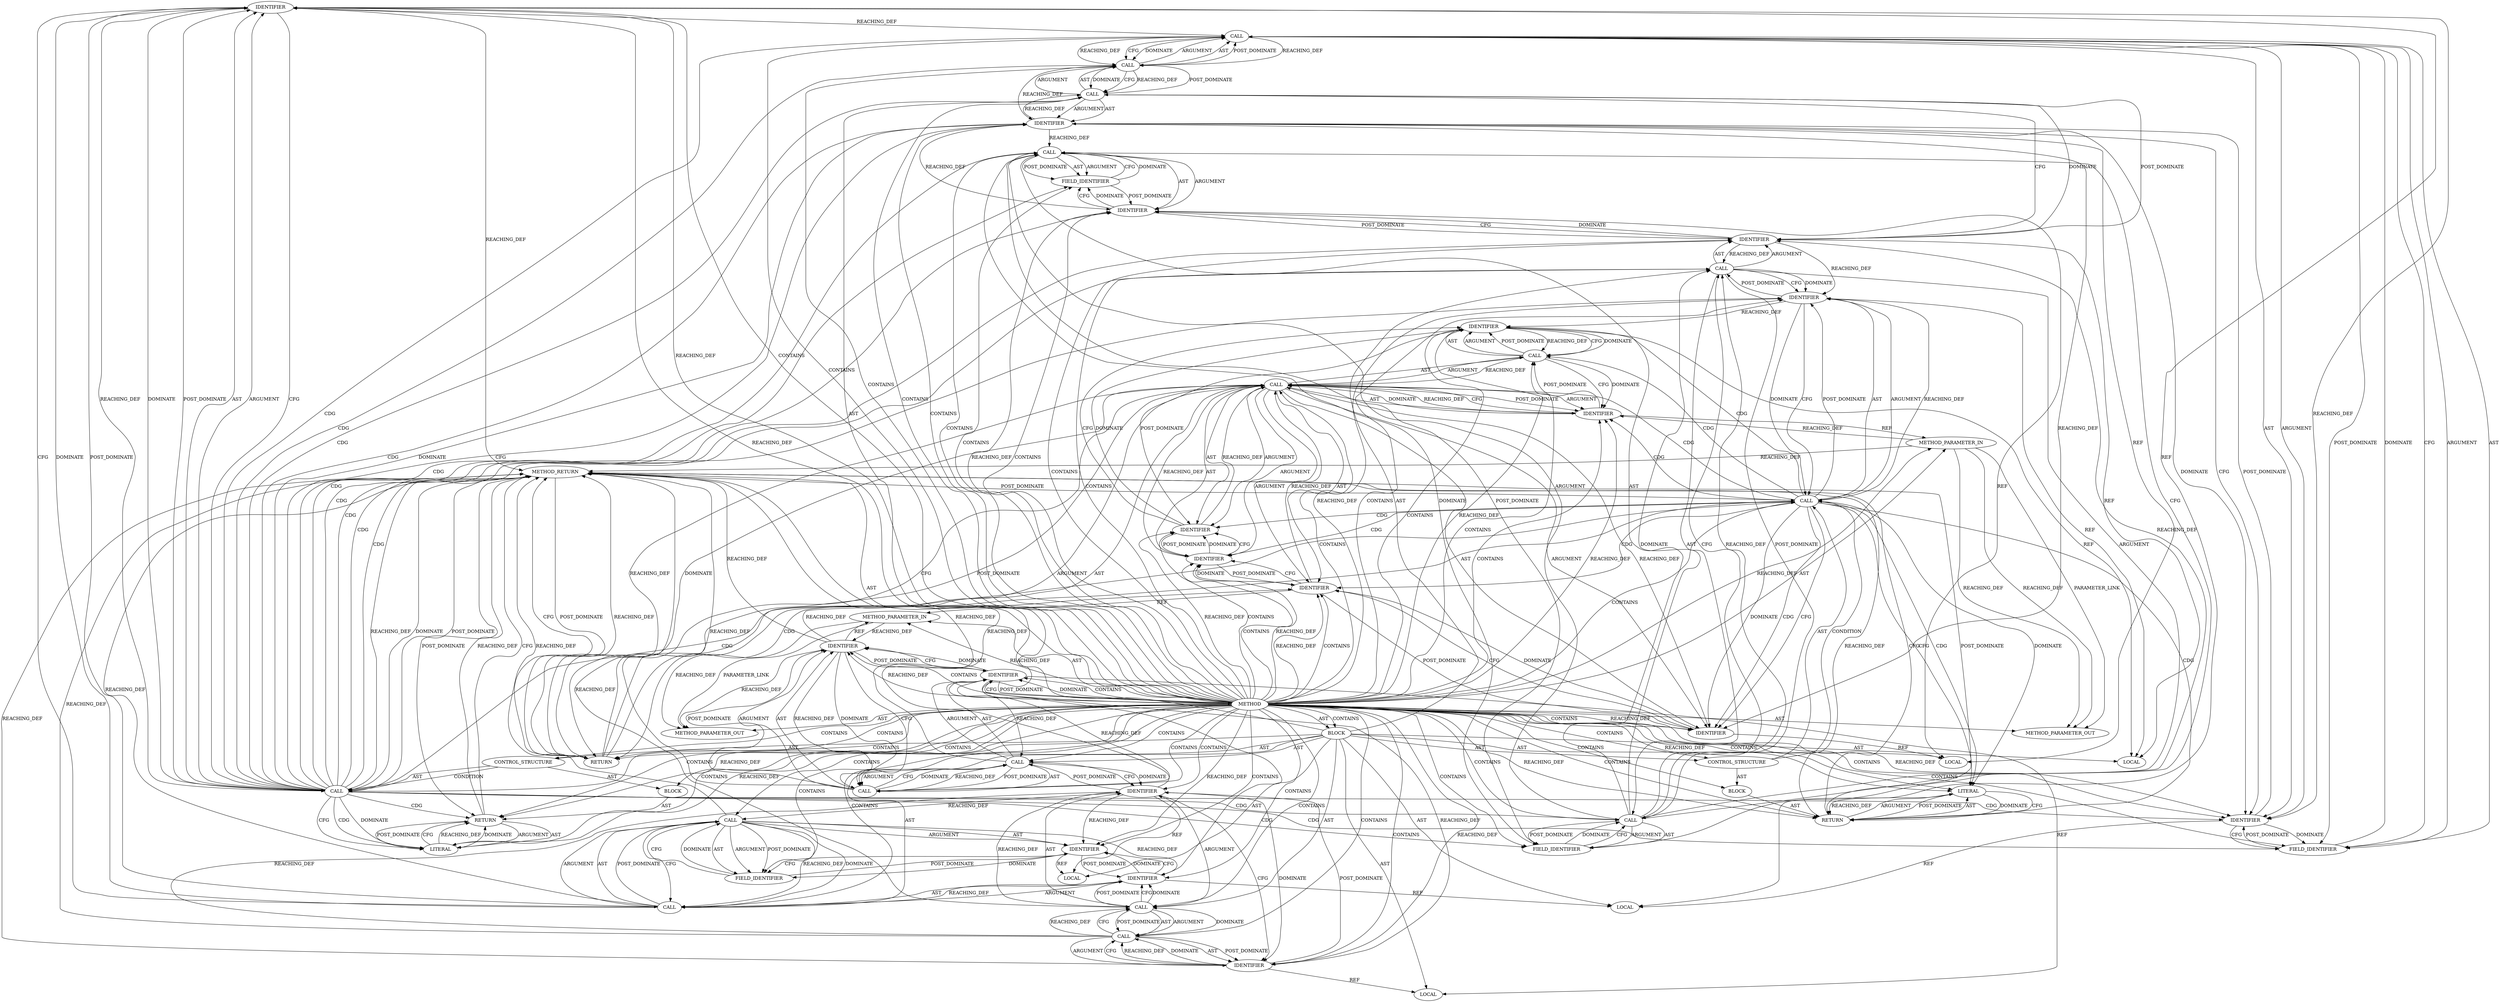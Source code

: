 digraph {
  13179 [label=LOCAL ORDER=5 CODE="struct tls_rec* rec" COLUMN_NUMBER=17 LINE_NUMBER=958 TYPE_FULL_NAME="tls_rec*" NAME="rec"]
  13213 [label=CALL ORDER=1 ARGUMENT_INDEX=-1 CODE="bpf_exec_tx_verdict(msg_pl, sk, true, TLS_RECORD_TYPE_DATA,
				   &copied, flags)" COLUMN_NUMBER=9 METHOD_FULL_NAME="bpf_exec_tx_verdict" LINE_NUMBER=970 TYPE_FULL_NAME="<empty>" DISPATCH_TYPE="STATIC_DISPATCH" SIGNATURE="" NAME="bpf_exec_tx_verdict"]
  13187 [label=CONTROL_STRUCTURE CONTROL_STRUCTURE_TYPE="IF" ORDER=9 PARSER_TYPE_NAME="CASTIfStatement" ARGUMENT_INDEX=-1 CODE="if (!rec)" COLUMN_NUMBER=2 LINE_NUMBER=962]
  13193 [label=CALL ORDER=10 ARGUMENT_INDEX=-1 CODE="msg_pl = &rec->msg_plaintext" COLUMN_NUMBER=2 METHOD_FULL_NAME="<operator>.assignment" LINE_NUMBER=965 TYPE_FULL_NAME="<empty>" DISPATCH_TYPE="STATIC_DISPATCH" SIGNATURE="" NAME="<operator>.assignment"]
  13169 [label=LOCAL ORDER=1 CODE="struct tls_context* tls_ctx" COLUMN_NUMBER=21 LINE_NUMBER=956 TYPE_FULL_NAME="tls_context*" NAME="tls_ctx"]
  13211 [label=LITERAL ORDER=1 ARGUMENT_INDEX=-1 CODE="0" COLUMN_NUMBER=10 LINE_NUMBER=968 TYPE_FULL_NAME="int"]
  13204 [label=FIELD_IDENTIFIER ORDER=2 ARGUMENT_INDEX=2 CODE="sg" COLUMN_NUMBER=11 LINE_NUMBER=966 CANONICAL_NAME="sg"]
  13219 [label=IDENTIFIER ORDER=1 ARGUMENT_INDEX=1 CODE="copied" COLUMN_NUMBER=9 LINE_NUMBER=971 TYPE_FULL_NAME="size_t" NAME="copied"]
  13166 [label=METHOD_PARAMETER_IN ORDER=1 CODE="struct sock *sk" IS_VARIADIC=false COLUMN_NUMBER=39 LINE_NUMBER=954 TYPE_FULL_NAME="sock*" EVALUATION_STRATEGY="BY_VALUE" INDEX=1 NAME="sk"]
  13209 [label=BLOCK ORDER=2 ARGUMENT_INDEX=-1 CODE="<empty>" COLUMN_NUMBER=3 LINE_NUMBER=968 TYPE_FULL_NAME="void"]
  13220 [label=IDENTIFIER ORDER=6 ARGUMENT_INDEX=6 CODE="flags" COLUMN_NUMBER=17 LINE_NUMBER=971 TYPE_FULL_NAME="int" NAME="flags"]
  13216 [label=IDENTIFIER ORDER=3 ARGUMENT_INDEX=3 CODE="true" COLUMN_NUMBER=41 LINE_NUMBER=970 TYPE_FULL_NAME="ANY" NAME="true"]
  13207 [label=CALL ORDER=1 ARGUMENT_INDEX=-1 CODE="!copied" COLUMN_NUMBER=6 METHOD_FULL_NAME="<operator>.logicalNot" LINE_NUMBER=967 TYPE_FULL_NAME="<empty>" DISPATCH_TYPE="STATIC_DISPATCH" SIGNATURE="" NAME="<operator>.logicalNot"]
  13205 [label=FIELD_IDENTIFIER ORDER=2 ARGUMENT_INDEX=2 CODE="size" COLUMN_NUMBER=11 LINE_NUMBER=966 CANONICAL_NAME="size"]
  13196 [label=CALL ORDER=1 ARGUMENT_INDEX=1 CODE="rec->msg_plaintext" COLUMN_NUMBER=12 METHOD_FULL_NAME="<operator>.indirectFieldAccess" LINE_NUMBER=965 TYPE_FULL_NAME="<empty>" DISPATCH_TYPE="STATIC_DISPATCH" SIGNATURE="" NAME="<operator>.indirectFieldAccess"]
  13182 [label=CALL ORDER=2 ARGUMENT_INDEX=2 CODE="ctx->open_rec" COLUMN_NUMBER=24 METHOD_FULL_NAME="<operator>.indirectFieldAccess" LINE_NUMBER=958 TYPE_FULL_NAME="<empty>" DISPATCH_TYPE="STATIC_DISPATCH" SIGNATURE="" NAME="<operator>.indirectFieldAccess"]
  21612 [label=METHOD_PARAMETER_OUT ORDER=2 CODE="int flags" IS_VARIADIC=false COLUMN_NUMBER=56 LINE_NUMBER=954 TYPE_FULL_NAME="int" EVALUATION_STRATEGY="BY_VALUE" INDEX=2 NAME="flags"]
  13174 [label=LOCAL ORDER=3 CODE="struct tls_sw_context_tx* ctx" COLUMN_NUMBER=27 LINE_NUMBER=957 TYPE_FULL_NAME="tls_sw_context_tx*" NAME="ctx"]
  13189 [label=IDENTIFIER ORDER=1 ARGUMENT_INDEX=1 CODE="rec" COLUMN_NUMBER=7 LINE_NUMBER=962 TYPE_FULL_NAME="tls_rec*" NAME="rec"]
  13199 [label=CALL ORDER=11 ARGUMENT_INDEX=-1 CODE="copied = msg_pl->sg.size" COLUMN_NUMBER=2 METHOD_FULL_NAME="<operator>.assignment" LINE_NUMBER=966 TYPE_FULL_NAME="<empty>" DISPATCH_TYPE="STATIC_DISPATCH" SIGNATURE="" NAME="<operator>.assignment"]
  13208 [label=IDENTIFIER ORDER=1 ARGUMENT_INDEX=1 CODE="copied" COLUMN_NUMBER=7 LINE_NUMBER=967 TYPE_FULL_NAME="size_t" NAME="copied"]
  13210 [label=RETURN ORDER=1 ARGUMENT_INDEX=1 CODE="return 0;" COLUMN_NUMBER=3 LINE_NUMBER=968]
  13191 [label=RETURN ORDER=1 ARGUMENT_INDEX=1 CODE="return 0;" COLUMN_NUMBER=3 LINE_NUMBER=963]
  13202 [label=CALL ORDER=1 ARGUMENT_INDEX=1 CODE="msg_pl->sg" COLUMN_NUMBER=11 METHOD_FULL_NAME="<operator>.indirectFieldAccess" LINE_NUMBER=966 TYPE_FULL_NAME="<empty>" DISPATCH_TYPE="STATIC_DISPATCH" SIGNATURE="" NAME="<operator>.indirectFieldAccess"]
  13218 [label=CALL ORDER=5 ARGUMENT_INDEX=5 CODE="&copied" COLUMN_NUMBER=8 METHOD_FULL_NAME="<operator>.addressOf" LINE_NUMBER=971 TYPE_FULL_NAME="<empty>" DISPATCH_TYPE="STATIC_DISPATCH" SIGNATURE="" NAME="<operator>.addressOf"]
  13212 [label=RETURN ORDER=13 ARGUMENT_INDEX=-1 CODE="return bpf_exec_tx_verdict(msg_pl, sk, true, TLS_RECORD_TYPE_DATA,
				   &copied, flags);" COLUMN_NUMBER=2 LINE_NUMBER=970]
  13195 [label=CALL ORDER=2 ARGUMENT_INDEX=2 CODE="&rec->msg_plaintext" COLUMN_NUMBER=11 METHOD_FULL_NAME="<operator>.addressOf" LINE_NUMBER=965 TYPE_FULL_NAME="<empty>" DISPATCH_TYPE="STATIC_DISPATCH" SIGNATURE="" NAME="<operator>.addressOf"]
  13170 [label=CALL ORDER=2 ARGUMENT_INDEX=-1 CODE="*tls_ctx = tls_get_ctx(sk)" COLUMN_NUMBER=21 METHOD_FULL_NAME="<operator>.assignment" LINE_NUMBER=956 TYPE_FULL_NAME="<empty>" DISPATCH_TYPE="STATIC_DISPATCH" SIGNATURE="" NAME="<operator>.assignment"]
  21611 [label=METHOD_PARAMETER_OUT ORDER=1 CODE="struct sock *sk" IS_VARIADIC=false COLUMN_NUMBER=39 LINE_NUMBER=954 TYPE_FULL_NAME="sock*" EVALUATION_STRATEGY="BY_VALUE" INDEX=1 NAME="sk"]
  13183 [label=IDENTIFIER ORDER=1 ARGUMENT_INDEX=1 CODE="ctx" COLUMN_NUMBER=24 LINE_NUMBER=958 TYPE_FULL_NAME="tls_sw_context_tx*" NAME="ctx"]
  13190 [label=BLOCK ORDER=2 ARGUMENT_INDEX=-1 CODE="<empty>" COLUMN_NUMBER=3 LINE_NUMBER=963 TYPE_FULL_NAME="void"]
  13192 [label=LITERAL ORDER=1 ARGUMENT_INDEX=-1 CODE="0" COLUMN_NUMBER=10 LINE_NUMBER=963 TYPE_FULL_NAME="int"]
  13201 [label=CALL ORDER=2 ARGUMENT_INDEX=2 CODE="msg_pl->sg.size" COLUMN_NUMBER=11 METHOD_FULL_NAME="<operator>.fieldAccess" LINE_NUMBER=966 TYPE_FULL_NAME="<empty>" DISPATCH_TYPE="STATIC_DISPATCH" SIGNATURE="" NAME="<operator>.fieldAccess"]
  13168 [label=BLOCK ORDER=3 ARGUMENT_INDEX=-1 CODE="{
	struct tls_context *tls_ctx = tls_get_ctx(sk);
	struct tls_sw_context_tx *ctx = tls_sw_ctx_tx(tls_ctx);
	struct tls_rec *rec = ctx->open_rec;
	struct sk_msg *msg_pl;
	size_t copied;

	if (!rec)
		return 0;

	msg_pl = &rec->msg_plaintext;
	copied = msg_pl->sg.size;
	if (!copied)
		return 0;

	return bpf_exec_tx_verdict(msg_pl, sk, true, TLS_RECORD_TYPE_DATA,
				   &copied, flags);
}" COLUMN_NUMBER=1 LINE_NUMBER=955 TYPE_FULL_NAME="void"]
  13176 [label=IDENTIFIER ORDER=1 ARGUMENT_INDEX=1 CODE="ctx" COLUMN_NUMBER=28 LINE_NUMBER=957 TYPE_FULL_NAME="tls_sw_context_tx*" NAME="ctx"]
  13200 [label=IDENTIFIER ORDER=1 ARGUMENT_INDEX=1 CODE="copied" COLUMN_NUMBER=2 LINE_NUMBER=966 TYPE_FULL_NAME="size_t" NAME="copied"]
  13172 [label=CALL ORDER=2 ARGUMENT_INDEX=2 CODE="tls_get_ctx(sk)" COLUMN_NUMBER=32 METHOD_FULL_NAME="tls_get_ctx" LINE_NUMBER=956 TYPE_FULL_NAME="<empty>" DISPATCH_TYPE="STATIC_DISPATCH" SIGNATURE="" NAME="tls_get_ctx"]
  13206 [label=CONTROL_STRUCTURE CONTROL_STRUCTURE_TYPE="IF" ORDER=12 PARSER_TYPE_NAME="CASTIfStatement" ARGUMENT_INDEX=-1 CODE="if (!copied)" COLUMN_NUMBER=2 LINE_NUMBER=967]
  13221 [label=METHOD_RETURN ORDER=4 CODE="RET" COLUMN_NUMBER=1 LINE_NUMBER=954 TYPE_FULL_NAME="int" EVALUATION_STRATEGY="BY_VALUE"]
  13215 [label=IDENTIFIER ORDER=2 ARGUMENT_INDEX=2 CODE="sk" COLUMN_NUMBER=37 LINE_NUMBER=970 TYPE_FULL_NAME="sock*" NAME="sk"]
  13167 [label=METHOD_PARAMETER_IN ORDER=2 CODE="int flags" IS_VARIADIC=false COLUMN_NUMBER=56 LINE_NUMBER=954 TYPE_FULL_NAME="int" EVALUATION_STRATEGY="BY_VALUE" INDEX=2 NAME="flags"]
  13184 [label=FIELD_IDENTIFIER ORDER=2 ARGUMENT_INDEX=2 CODE="open_rec" COLUMN_NUMBER=24 LINE_NUMBER=958 CANONICAL_NAME="open_rec"]
  13175 [label=CALL ORDER=4 ARGUMENT_INDEX=-1 CODE="*ctx = tls_sw_ctx_tx(tls_ctx)" COLUMN_NUMBER=27 METHOD_FULL_NAME="<operator>.assignment" LINE_NUMBER=957 TYPE_FULL_NAME="<empty>" DISPATCH_TYPE="STATIC_DISPATCH" SIGNATURE="" NAME="<operator>.assignment"]
  13178 [label=IDENTIFIER ORDER=1 ARGUMENT_INDEX=1 CODE="tls_ctx" COLUMN_NUMBER=48 LINE_NUMBER=957 TYPE_FULL_NAME="tls_context*" NAME="tls_ctx"]
  13177 [label=CALL ORDER=2 ARGUMENT_INDEX=2 CODE="tls_sw_ctx_tx(tls_ctx)" COLUMN_NUMBER=34 METHOD_FULL_NAME="tls_sw_ctx_tx" LINE_NUMBER=957 TYPE_FULL_NAME="<empty>" DISPATCH_TYPE="STATIC_DISPATCH" SIGNATURE="" NAME="tls_sw_ctx_tx"]
  13186 [label=LOCAL ORDER=8 CODE="size_t copied" COLUMN_NUMBER=9 LINE_NUMBER=960 TYPE_FULL_NAME="size_t" NAME="copied"]
  13198 [label=FIELD_IDENTIFIER ORDER=2 ARGUMENT_INDEX=2 CODE="msg_plaintext" COLUMN_NUMBER=12 LINE_NUMBER=965 CANONICAL_NAME="msg_plaintext"]
  13214 [label=IDENTIFIER ORDER=1 ARGUMENT_INDEX=1 CODE="msg_pl" COLUMN_NUMBER=29 LINE_NUMBER=970 TYPE_FULL_NAME="sk_msg*" NAME="msg_pl"]
  13203 [label=IDENTIFIER ORDER=1 ARGUMENT_INDEX=1 CODE="msg_pl" COLUMN_NUMBER=11 LINE_NUMBER=966 TYPE_FULL_NAME="sk_msg*" NAME="msg_pl"]
  13185 [label=LOCAL ORDER=7 CODE="struct sk_msg* msg_pl" COLUMN_NUMBER=16 LINE_NUMBER=959 TYPE_FULL_NAME="sk_msg*" NAME="msg_pl"]
  13181 [label=IDENTIFIER ORDER=1 ARGUMENT_INDEX=1 CODE="rec" COLUMN_NUMBER=18 LINE_NUMBER=958 TYPE_FULL_NAME="tls_rec*" NAME="rec"]
  13173 [label=IDENTIFIER ORDER=1 ARGUMENT_INDEX=1 CODE="sk" COLUMN_NUMBER=44 LINE_NUMBER=956 TYPE_FULL_NAME="sock*" NAME="sk"]
  13194 [label=IDENTIFIER ORDER=1 ARGUMENT_INDEX=1 CODE="msg_pl" COLUMN_NUMBER=2 LINE_NUMBER=965 TYPE_FULL_NAME="sk_msg*" NAME="msg_pl"]
  13197 [label=IDENTIFIER ORDER=1 ARGUMENT_INDEX=1 CODE="rec" COLUMN_NUMBER=12 LINE_NUMBER=965 TYPE_FULL_NAME="tls_rec*" NAME="rec"]
  13217 [label=IDENTIFIER ORDER=4 ARGUMENT_INDEX=4 CODE="TLS_RECORD_TYPE_DATA" COLUMN_NUMBER=47 LINE_NUMBER=970 TYPE_FULL_NAME="ANY" NAME="TLS_RECORD_TYPE_DATA"]
  13171 [label=IDENTIFIER ORDER=1 ARGUMENT_INDEX=1 CODE="tls_ctx" COLUMN_NUMBER=22 LINE_NUMBER=956 TYPE_FULL_NAME="tls_context*" NAME="tls_ctx"]
  13188 [label=CALL ORDER=1 ARGUMENT_INDEX=-1 CODE="!rec" COLUMN_NUMBER=6 METHOD_FULL_NAME="<operator>.logicalNot" LINE_NUMBER=962 TYPE_FULL_NAME="<empty>" DISPATCH_TYPE="STATIC_DISPATCH" SIGNATURE="" NAME="<operator>.logicalNot"]
  13165 [label=METHOD COLUMN_NUMBER=1 LINE_NUMBER=954 COLUMN_NUMBER_END=1 IS_EXTERNAL=false SIGNATURE="int tls_sw_push_pending_record (sock*,int)" NAME="tls_sw_push_pending_record" AST_PARENT_TYPE="TYPE_DECL" AST_PARENT_FULL_NAME="tls_sw.c:<global>" ORDER=25 CODE="static int tls_sw_push_pending_record(struct sock *sk, int flags)
{
	struct tls_context *tls_ctx = tls_get_ctx(sk);
	struct tls_sw_context_tx *ctx = tls_sw_ctx_tx(tls_ctx);
	struct tls_rec *rec = ctx->open_rec;
	struct sk_msg *msg_pl;
	size_t copied;

	if (!rec)
		return 0;

	msg_pl = &rec->msg_plaintext;
	copied = msg_pl->sg.size;
	if (!copied)
		return 0;

	return bpf_exec_tx_verdict(msg_pl, sk, true, TLS_RECORD_TYPE_DATA,
				   &copied, flags);
}" FULL_NAME="tls_sw_push_pending_record" LINE_NUMBER_END=972 FILENAME="tls_sw.c"]
  13180 [label=CALL ORDER=6 ARGUMENT_INDEX=-1 CODE="*rec = ctx->open_rec" COLUMN_NUMBER=17 METHOD_FULL_NAME="<operator>.assignment" LINE_NUMBER=958 TYPE_FULL_NAME="<empty>" DISPATCH_TYPE="STATIC_DISPATCH" SIGNATURE="" NAME="<operator>.assignment"]
  13177 -> 13178 [label=AST ]
  13213 -> 13212 [label=REACHING_DEF VARIABLE="bpf_exec_tx_verdict(msg_pl, sk, true, TLS_RECORD_TYPE_DATA,
				   &copied, flags)"]
  13198 -> 13197 [label=POST_DOMINATE ]
  13219 -> 13217 [label=POST_DOMINATE ]
  13194 -> 13203 [label=REACHING_DEF VARIABLE="msg_pl"]
  13177 -> 13178 [label=POST_DOMINATE ]
  13165 -> 13210 [label=CONTAINS ]
  13165 -> 13202 [label=CONTAINS ]
  13175 -> 13176 [label=AST ]
  13207 -> 13214 [label=DOMINATE ]
  13183 -> 13184 [label=DOMINATE ]
  13197 -> 13194 [label=POST_DOMINATE ]
  13195 -> 13193 [label=DOMINATE ]
  13168 -> 13169 [label=AST ]
  13221 -> 13212 [label=POST_DOMINATE ]
  13175 -> 13181 [label=CFG ]
  13199 -> 13200 [label=ARGUMENT ]
  13165 -> 13183 [label=CONTAINS ]
  13205 -> 13202 [label=POST_DOMINATE ]
  13165 -> 13215 [label=REACHING_DEF VARIABLE=""]
  13203 -> 13204 [label=CFG ]
  13215 -> 13216 [label=CFG ]
  13195 -> 13193 [label=CFG ]
  13188 -> 13199 [label=CDG ]
  13213 -> 13215 [label=AST ]
  13176 -> 13221 [label=REACHING_DEF VARIABLE="ctx"]
  13193 -> 13200 [label=DOMINATE ]
  13166 -> 21611 [label=REACHING_DEF VARIABLE="sk"]
  13168 -> 13187 [label=AST ]
  13165 -> 13220 [label=CONTAINS ]
  13213 -> 13212 [label=DOMINATE ]
  13191 -> 13192 [label=ARGUMENT ]
  13165 -> 13192 [label=REACHING_DEF VARIABLE=""]
  13188 -> 13192 [label=DOMINATE ]
  13207 -> 13211 [label=CFG ]
  13216 -> 13217 [label=DOMINATE ]
  13207 -> 13208 [label=POST_DOMINATE ]
  13188 -> 13200 [label=CDG ]
  13180 -> 13182 [label=ARGUMENT ]
  13213 -> 13218 [label=AST ]
  13165 -> 13216 [label=CONTAINS ]
  13213 -> 13220 [label=POST_DOMINATE ]
  13188 -> 13189 [label=POST_DOMINATE ]
  13201 -> 13199 [label=CFG ]
  13212 -> 13221 [label=REACHING_DEF VARIABLE="<RET>"]
  13165 -> 13180 [label=CONTAINS ]
  13207 -> 13217 [label=CDG ]
  13165 -> 13177 [label=CONTAINS ]
  13189 -> 13221 [label=REACHING_DEF VARIABLE="rec"]
  13193 -> 13194 [label=ARGUMENT ]
  13165 -> 13193 [label=CONTAINS ]
  13176 -> 13178 [label=CFG ]
  13165 -> 13209 [label=CONTAINS ]
  13165 -> 13196 [label=CONTAINS ]
  13201 -> 13199 [label=REACHING_DEF VARIABLE="msg_pl->sg.size"]
  13211 -> 13210 [label=DOMINATE ]
  13213 -> 13216 [label=AST ]
  13171 -> 13169 [label=REF ]
  13196 -> 13198 [label=ARGUMENT ]
  13200 -> 13193 [label=POST_DOMINATE ]
  13208 -> 13199 [label=POST_DOMINATE ]
  13177 -> 13176 [label=REACHING_DEF VARIABLE="tls_sw_ctx_tx(tls_ctx)"]
  13165 -> 21612 [label=AST ]
  13168 -> 13180 [label=AST ]
  13204 -> 13203 [label=POST_DOMINATE ]
  13168 -> 13175 [label=AST ]
  13199 -> 13208 [label=CFG ]
  13165 -> 13172 [label=CONTAINS ]
  13166 -> 21611 [label=PARAMETER_LINK ]
  13165 -> 13171 [label=DOMINATE ]
  13173 -> 13221 [label=REACHING_DEF VARIABLE="sk"]
  13221 -> 13207 [label=POST_DOMINATE ]
  13188 -> 13201 [label=CDG ]
  13208 -> 13207 [label=CFG ]
  13217 -> 13219 [label=DOMINATE ]
  13171 -> 13165 [label=POST_DOMINATE ]
  13184 -> 13183 [label=POST_DOMINATE ]
  13188 -> 13203 [label=CDG ]
  13200 -> 13203 [label=CFG ]
  13180 -> 13189 [label=CFG ]
  13170 -> 13221 [label=REACHING_DEF VARIABLE="*tls_ctx = tls_get_ctx(sk)"]
  13188 -> 13192 [label=CFG ]
  13165 -> 13200 [label=CONTAINS ]
  13165 -> 13199 [label=CONTAINS ]
  13200 -> 13208 [label=REACHING_DEF VARIABLE="copied"]
  13165 -> 13211 [label=REACHING_DEF VARIABLE=""]
  13207 -> 13218 [label=CDG ]
  13220 -> 13213 [label=DOMINATE ]
  13213 -> 13217 [label=ARGUMENT ]
  13175 -> 13181 [label=DOMINATE ]
  13221 -> 13191 [label=POST_DOMINATE ]
  13181 -> 13183 [label=DOMINATE ]
  13207 -> 13211 [label=CDG ]
  13199 -> 13201 [label=POST_DOMINATE ]
  13182 -> 13183 [label=ARGUMENT ]
  13220 -> 13213 [label=REACHING_DEF VARIABLE="flags"]
  13172 -> 13171 [label=REACHING_DEF VARIABLE="tls_get_ctx(sk)"]
  13213 -> 13214 [label=AST ]
  13202 -> 13205 [label=CFG ]
  13165 -> 13205 [label=CONTAINS ]
  13193 -> 13200 [label=CFG ]
  13211 -> 13210 [label=CFG ]
  13176 -> 13170 [label=POST_DOMINATE ]
  13216 -> 13215 [label=POST_DOMINATE ]
  13216 -> 13213 [label=REACHING_DEF VARIABLE="true"]
  13165 -> 13211 [label=CONTAINS ]
  13187 -> 13188 [label=CONDITION ]
  13196 -> 13197 [label=AST ]
  13183 -> 13181 [label=POST_DOMINATE ]
  13203 -> 13185 [label=REF ]
  13168 -> 13179 [label=AST ]
  13170 -> 13172 [label=POST_DOMINATE ]
  13165 -> 13216 [label=REACHING_DEF VARIABLE=""]
  13165 -> 13167 [label=REACHING_DEF VARIABLE=""]
  13165 -> 13197 [label=REACHING_DEF VARIABLE=""]
  13213 -> 13220 [label=ARGUMENT ]
  13207 -> 13215 [label=CDG ]
  13167 -> 13220 [label=REACHING_DEF VARIABLE="flags"]
  13215 -> 13166 [label=REF ]
  13165 -> 13175 [label=CONTAINS ]
  13166 -> 13173 [label=REACHING_DEF VARIABLE="sk"]
  13172 -> 13221 [label=REACHING_DEF VARIABLE="tls_get_ctx(sk)"]
  13198 -> 13196 [label=DOMINATE ]
  13188 -> 13196 [label=CDG ]
  13165 -> 13189 [label=REACHING_DEF VARIABLE=""]
  13178 -> 13176 [label=POST_DOMINATE ]
  13207 -> 13214 [label=CDG ]
  13203 -> 13200 [label=POST_DOMINATE ]
  13168 -> 13206 [label=AST ]
  13205 -> 13201 [label=DOMINATE ]
  13183 -> 13184 [label=CFG ]
  13165 -> 13201 [label=CONTAINS ]
  13165 -> 13187 [label=CONTAINS ]
  13182 -> 13180 [label=CFG ]
  13177 -> 13175 [label=DOMINATE ]
  13178 -> 13177 [label=CFG ]
  13218 -> 13219 [label=AST ]
  13184 -> 13182 [label=CFG ]
  13217 -> 13219 [label=CFG ]
  13165 -> 13178 [label=CONTAINS ]
  13206 -> 13207 [label=CONDITION ]
  13173 -> 13171 [label=POST_DOMINATE ]
  13209 -> 13210 [label=AST ]
  13201 -> 13202 [label=ARGUMENT ]
  13173 -> 13166 [label=REF ]
  13220 -> 13218 [label=POST_DOMINATE ]
  13210 -> 13211 [label=ARGUMENT ]
  13165 -> 13173 [label=REACHING_DEF VARIABLE=""]
  13178 -> 13169 [label=REF ]
  13200 -> 13203 [label=DOMINATE ]
  13196 -> 13198 [label=AST ]
  13171 -> 13178 [label=REACHING_DEF VARIABLE="tls_ctx"]
  13206 -> 13209 [label=AST ]
  13182 -> 13184 [label=AST ]
  13165 -> 13197 [label=CONTAINS ]
  13165 -> 13213 [label=CONTAINS ]
  13180 -> 13182 [label=AST ]
  13202 -> 13205 [label=DOMINATE ]
  13202 -> 13204 [label=POST_DOMINATE ]
  13204 -> 13202 [label=CFG ]
  13195 -> 13196 [label=ARGUMENT ]
  13168 -> 13185 [label=AST ]
  13165 -> 13171 [label=CONTAINS ]
  13207 -> 13208 [label=AST ]
  13176 -> 13174 [label=REF ]
  13191 -> 13192 [label=AST ]
  13188 -> 13221 [label=REACHING_DEF VARIABLE="!rec"]
  13207 -> 13219 [label=CDG ]
  13178 -> 13177 [label=REACHING_DEF VARIABLE="tls_ctx"]
  13218 -> 13220 [label=CFG ]
  13212 -> 13213 [label=ARGUMENT ]
  13188 -> 13207 [label=CDG ]
  13188 -> 13189 [label=AST ]
  13201 -> 13205 [label=ARGUMENT ]
  13165 -> 13168 [label=AST ]
  13193 -> 13195 [label=POST_DOMINATE ]
  13203 -> 13204 [label=DOMINATE ]
  13165 -> 13208 [label=CONTAINS ]
  13205 -> 13201 [label=CFG ]
  13194 -> 13214 [label=REACHING_DEF VARIABLE="msg_pl"]
  13177 -> 13175 [label=REACHING_DEF VARIABLE="tls_sw_ctx_tx(tls_ctx)"]
  13215 -> 13216 [label=DOMINATE ]
  13178 -> 13221 [label=REACHING_DEF VARIABLE="tls_ctx"]
  13165 -> 13192 [label=CONTAINS ]
  13165 -> 13191 [label=CONTAINS ]
  13165 -> 13170 [label=CONTAINS ]
  13173 -> 13215 [label=REACHING_DEF VARIABLE="sk"]
  13200 -> 13199 [label=REACHING_DEF VARIABLE="copied"]
  13170 -> 13171 [label=ARGUMENT ]
  13196 -> 13195 [label=REACHING_DEF VARIABLE="rec->msg_plaintext"]
  13196 -> 13195 [label=REACHING_DEF VARIABLE="rec->msg_plaintext"]
  13180 -> 13181 [label=ARGUMENT ]
  13196 -> 13198 [label=POST_DOMINATE ]
  13181 -> 13175 [label=POST_DOMINATE ]
  13165 -> 13206 [label=CONTAINS ]
  13213 -> 13212 [label=CFG ]
  13213 -> 13217 [label=AST ]
  13165 -> 13183 [label=REACHING_DEF VARIABLE=""]
  13165 -> 13171 [label=CFG ]
  13202 -> 13204 [label=AST ]
  13180 -> 13182 [label=POST_DOMINATE ]
  13165 -> 13194 [label=CONTAINS ]
  13191 -> 13221 [label=REACHING_DEF VARIABLE="<RET>"]
  13218 -> 13220 [label=DOMINATE ]
  13207 -> 13210 [label=CDG ]
  13188 -> 13189 [label=ARGUMENT ]
  13217 -> 13213 [label=REACHING_DEF VARIABLE="TLS_RECORD_TYPE_DATA"]
  13168 -> 13193 [label=AST ]
  13194 -> 13185 [label=REF ]
  13210 -> 13221 [label=REACHING_DEF VARIABLE="<RET>"]
  13207 -> 13208 [label=ARGUMENT ]
  13188 -> 13202 [label=CDG ]
  13212 -> 13221 [label=CFG ]
  13165 -> 13168 [label=CONTAINS ]
  13177 -> 13221 [label=REACHING_DEF VARIABLE="tls_sw_ctx_tx(tls_ctx)"]
  13214 -> 13213 [label=REACHING_DEF VARIABLE="msg_pl"]
  13165 -> 13218 [label=CONTAINS ]
  13193 -> 13194 [label=AST ]
  13188 -> 13191 [label=CDG ]
  13165 -> 13204 [label=CONTAINS ]
  13173 -> 13172 [label=CFG ]
  13214 -> 13215 [label=CFG ]
  13165 -> 13212 [label=CONTAINS ]
  13195 -> 13196 [label=AST ]
  13214 -> 13185 [label=REF ]
  13201 -> 13202 [label=AST ]
  13165 -> 13166 [label=AST ]
  13165 -> 13208 [label=REACHING_DEF VARIABLE=""]
  13207 -> 13211 [label=DOMINATE ]
  13193 -> 13195 [label=ARGUMENT ]
  13213 -> 13215 [label=ARGUMENT ]
  13165 -> 21611 [label=AST ]
  13199 -> 13201 [label=ARGUMENT ]
  13194 -> 13193 [label=REACHING_DEF VARIABLE="msg_pl"]
  13165 -> 13203 [label=REACHING_DEF VARIABLE=""]
  13207 -> 13216 [label=CDG ]
  13189 -> 13197 [label=REACHING_DEF VARIABLE="rec"]
  13188 -> 13208 [label=CDG ]
  13165 -> 13215 [label=CONTAINS ]
  13165 -> 13188 [label=CONTAINS ]
  13175 -> 13176 [label=ARGUMENT ]
  13165 -> 13190 [label=CONTAINS ]
  13170 -> 13176 [label=CFG ]
  13219 -> 13218 [label=REACHING_DEF VARIABLE="copied"]
  13176 -> 13175 [label=REACHING_DEF VARIABLE="ctx"]
  13182 -> 13183 [label=AST ]
  13212 -> 13213 [label=AST ]
  13188 -> 13194 [label=CDG ]
  13165 -> 13207 [label=CONTAINS ]
  13207 -> 13213 [label=CDG ]
  13168 -> 13212 [label=AST ]
  13213 -> 13218 [label=ARGUMENT ]
  13218 -> 13219 [label=ARGUMENT ]
  13177 -> 13175 [label=CFG ]
  13178 -> 13177 [label=DOMINATE ]
  13189 -> 13188 [label=REACHING_DEF VARIABLE="rec"]
  13167 -> 21612 [label=PARAMETER_LINK ]
  13167 -> 13221 [label=REACHING_DEF VARIABLE="flags"]
  13176 -> 13183 [label=REACHING_DEF VARIABLE="ctx"]
  13181 -> 13179 [label=REF ]
  13165 -> 13210 [label=REACHING_DEF VARIABLE=""]
  13221 -> 13210 [label=POST_DOMINATE ]
  13172 -> 13170 [label=CFG ]
  13168 -> 13199 [label=AST ]
  13182 -> 13180 [label=REACHING_DEF VARIABLE="ctx->open_rec"]
  13165 -> 13189 [label=CONTAINS ]
  13165 -> 13173 [label=CONTAINS ]
  13192 -> 13191 [label=CFG ]
  13188 -> 13198 [label=CDG ]
  13215 -> 13214 [label=POST_DOMINATE ]
  13208 -> 13207 [label=REACHING_DEF VARIABLE="copied"]
  13172 -> 13170 [label=DOMINATE ]
  13199 -> 13200 [label=AST ]
  13165 -> 13214 [label=CONTAINS ]
  13175 -> 13177 [label=POST_DOMINATE ]
  13202 -> 13203 [label=ARGUMENT ]
  13180 -> 13221 [label=REACHING_DEF VARIABLE="*rec = ctx->open_rec"]
  13197 -> 13179 [label=REF ]
  13195 -> 13193 [label=REACHING_DEF VARIABLE="&rec->msg_plaintext"]
  13189 -> 13180 [label=POST_DOMINATE ]
  13188 -> 13205 [label=CDG ]
  13165 -> 13184 [label=CONTAINS ]
  13177 -> 13178 [label=ARGUMENT ]
  13165 -> 13166 [label=REACHING_DEF VARIABLE=""]
  13188 -> 13197 [label=CDG ]
  13172 -> 13173 [label=POST_DOMINATE ]
  13216 -> 13217 [label=CFG ]
  13189 -> 13188 [label=CFG ]
  13172 -> 13173 [label=ARGUMENT ]
  13182 -> 13221 [label=REACHING_DEF VARIABLE="ctx->open_rec"]
  13192 -> 13191 [label=REACHING_DEF VARIABLE="0"]
  13220 -> 13167 [label=REF ]
  13165 -> 13219 [label=CONTAINS ]
  13170 -> 13172 [label=AST ]
  13212 -> 13213 [label=POST_DOMINATE ]
  13208 -> 13207 [label=DOMINATE ]
  13176 -> 13182 [label=REACHING_DEF VARIABLE="ctx"]
  13194 -> 13202 [label=REACHING_DEF VARIABLE="msg_pl"]
  13204 -> 13202 [label=DOMINATE ]
  13200 -> 13186 [label=REF ]
  13214 -> 13215 [label=DOMINATE ]
  13215 -> 13213 [label=REACHING_DEF VARIABLE="sk"]
  13165 -> 13191 [label=REACHING_DEF VARIABLE=""]
  13201 -> 13205 [label=POST_DOMINATE ]
  13165 -> 13198 [label=CONTAINS ]
  13182 -> 13180 [label=DOMINATE ]
  13188 -> 13194 [label=DOMINATE ]
  13180 -> 13181 [label=AST ]
  13172 -> 13173 [label=AST ]
  13221 -> 13188 [label=POST_DOMINATE ]
  13165 -> 13221 [label=AST ]
  13196 -> 13197 [label=ARGUMENT ]
  13165 -> 13219 [label=REACHING_DEF VARIABLE=""]
  13183 -> 13174 [label=REF ]
  13207 -> 13214 [label=CFG ]
  13217 -> 13216 [label=POST_DOMINATE ]
  13181 -> 13183 [label=CFG ]
  13180 -> 13189 [label=DOMINATE ]
  13196 -> 13195 [label=CFG ]
  13201 -> 13199 [label=DOMINATE ]
  13165 -> 13217 [label=REACHING_DEF VARIABLE=""]
  13208 -> 13186 [label=REF ]
  13165 -> 13176 [label=CONTAINS ]
  13202 -> 13204 [label=ARGUMENT ]
  13218 -> 13213 [label=REACHING_DEF VARIABLE="&copied"]
  13175 -> 13221 [label=REACHING_DEF VARIABLE="*ctx = tls_sw_ctx_tx(tls_ctx)"]
  13175 -> 13177 [label=AST ]
  13213 -> 13216 [label=ARGUMENT ]
  13198 -> 13196 [label=CFG ]
  13182 -> 13181 [label=REACHING_DEF VARIABLE="ctx->open_rec"]
  13213 -> 13214 [label=ARGUMENT ]
  13184 -> 13182 [label=DOMINATE ]
  13172 -> 13170 [label=REACHING_DEF VARIABLE="tls_get_ctx(sk)"]
  13188 -> 13194 [label=CFG ]
  13171 -> 13173 [label=CFG ]
  13173 -> 21611 [label=REACHING_DEF VARIABLE="sk"]
  13188 -> 13192 [label=CDG ]
  13218 -> 13219 [label=POST_DOMINATE ]
  13181 -> 13189 [label=REACHING_DEF VARIABLE="rec"]
  13171 -> 13170 [label=REACHING_DEF VARIABLE="tls_ctx"]
  13193 -> 13195 [label=AST ]
  13220 -> 13213 [label=CFG ]
  13168 -> 13186 [label=AST ]
  13207 -> 13220 [label=CDG ]
  13210 -> 13211 [label=POST_DOMINATE ]
  13173 -> 13172 [label=REACHING_DEF VARIABLE="sk"]
  13168 -> 13170 [label=AST ]
  13195 -> 13194 [label=REACHING_DEF VARIABLE="&rec->msg_plaintext"]
  13165 -> 13195 [label=CONTAINS ]
  13188 -> 13204 [label=CDG ]
  13195 -> 13196 [label=POST_DOMINATE ]
  13201 -> 13200 [label=REACHING_DEF VARIABLE="msg_pl->sg.size"]
  13171 -> 13173 [label=DOMINATE ]
  13165 -> 13182 [label=CONTAINS ]
  13210 -> 13221 [label=CFG ]
  13219 -> 13218 [label=CFG ]
  13201 -> 13205 [label=AST ]
  13189 -> 13196 [label=REACHING_DEF VARIABLE="rec"]
  13189 -> 13188 [label=DOMINATE ]
  13165 -> 13214 [label=REACHING_DEF VARIABLE=""]
  13165 -> 13203 [label=CONTAINS ]
  13199 -> 13201 [label=AST ]
  13219 -> 13218 [label=DOMINATE ]
  13202 -> 13203 [label=AST ]
  13170 -> 13176 [label=DOMINATE ]
  13210 -> 13211 [label=AST ]
  13196 -> 13195 [label=DOMINATE ]
  13192 -> 13191 [label=DOMINATE ]
  13182 -> 13184 [label=ARGUMENT ]
  13187 -> 13188 [label=AST ]
  13173 -> 13172 [label=DOMINATE ]
  13219 -> 13186 [label=REF ]
  13181 -> 13180 [label=REACHING_DEF VARIABLE="rec"]
  13167 -> 21612 [label=REACHING_DEF VARIABLE="flags"]
  13167 -> 21612 [label=REACHING_DEF VARIABLE="flags"]
  13189 -> 13179 [label=REF ]
  13165 -> 13217 [label=CONTAINS ]
  13182 -> 13184 [label=POST_DOMINATE ]
  13187 -> 13190 [label=AST ]
  13208 -> 13219 [label=REACHING_DEF VARIABLE="copied"]
  13199 -> 13208 [label=DOMINATE ]
  13194 -> 13197 [label=DOMINATE ]
  13175 -> 13177 [label=ARGUMENT ]
  13211 -> 13210 [label=REACHING_DEF VARIABLE="0"]
  13197 -> 13198 [label=CFG ]
  13197 -> 13198 [label=DOMINATE ]
  13188 -> 13221 [label=DOMINATE ]
  13176 -> 13178 [label=DOMINATE ]
  13170 -> 13171 [label=AST ]
  13190 -> 13191 [label=AST ]
  13168 -> 13174 [label=AST ]
  13213 -> 13220 [label=AST ]
  13170 -> 13172 [label=ARGUMENT ]
  13191 -> 13192 [label=POST_DOMINATE ]
  13191 -> 13221 [label=CFG ]
  13165 -> 13178 [label=REACHING_DEF VARIABLE=""]
  13207 -> 13212 [label=CDG ]
  13188 -> 13195 [label=CDG ]
  13206 -> 13207 [label=AST ]
  13165 -> 13181 [label=CONTAINS ]
  13194 -> 13197 [label=CFG ]
  13165 -> 13167 [label=AST ]
  13188 -> 13193 [label=CDG ]
  13165 -> 13220 [label=REACHING_DEF VARIABLE=""]
}
